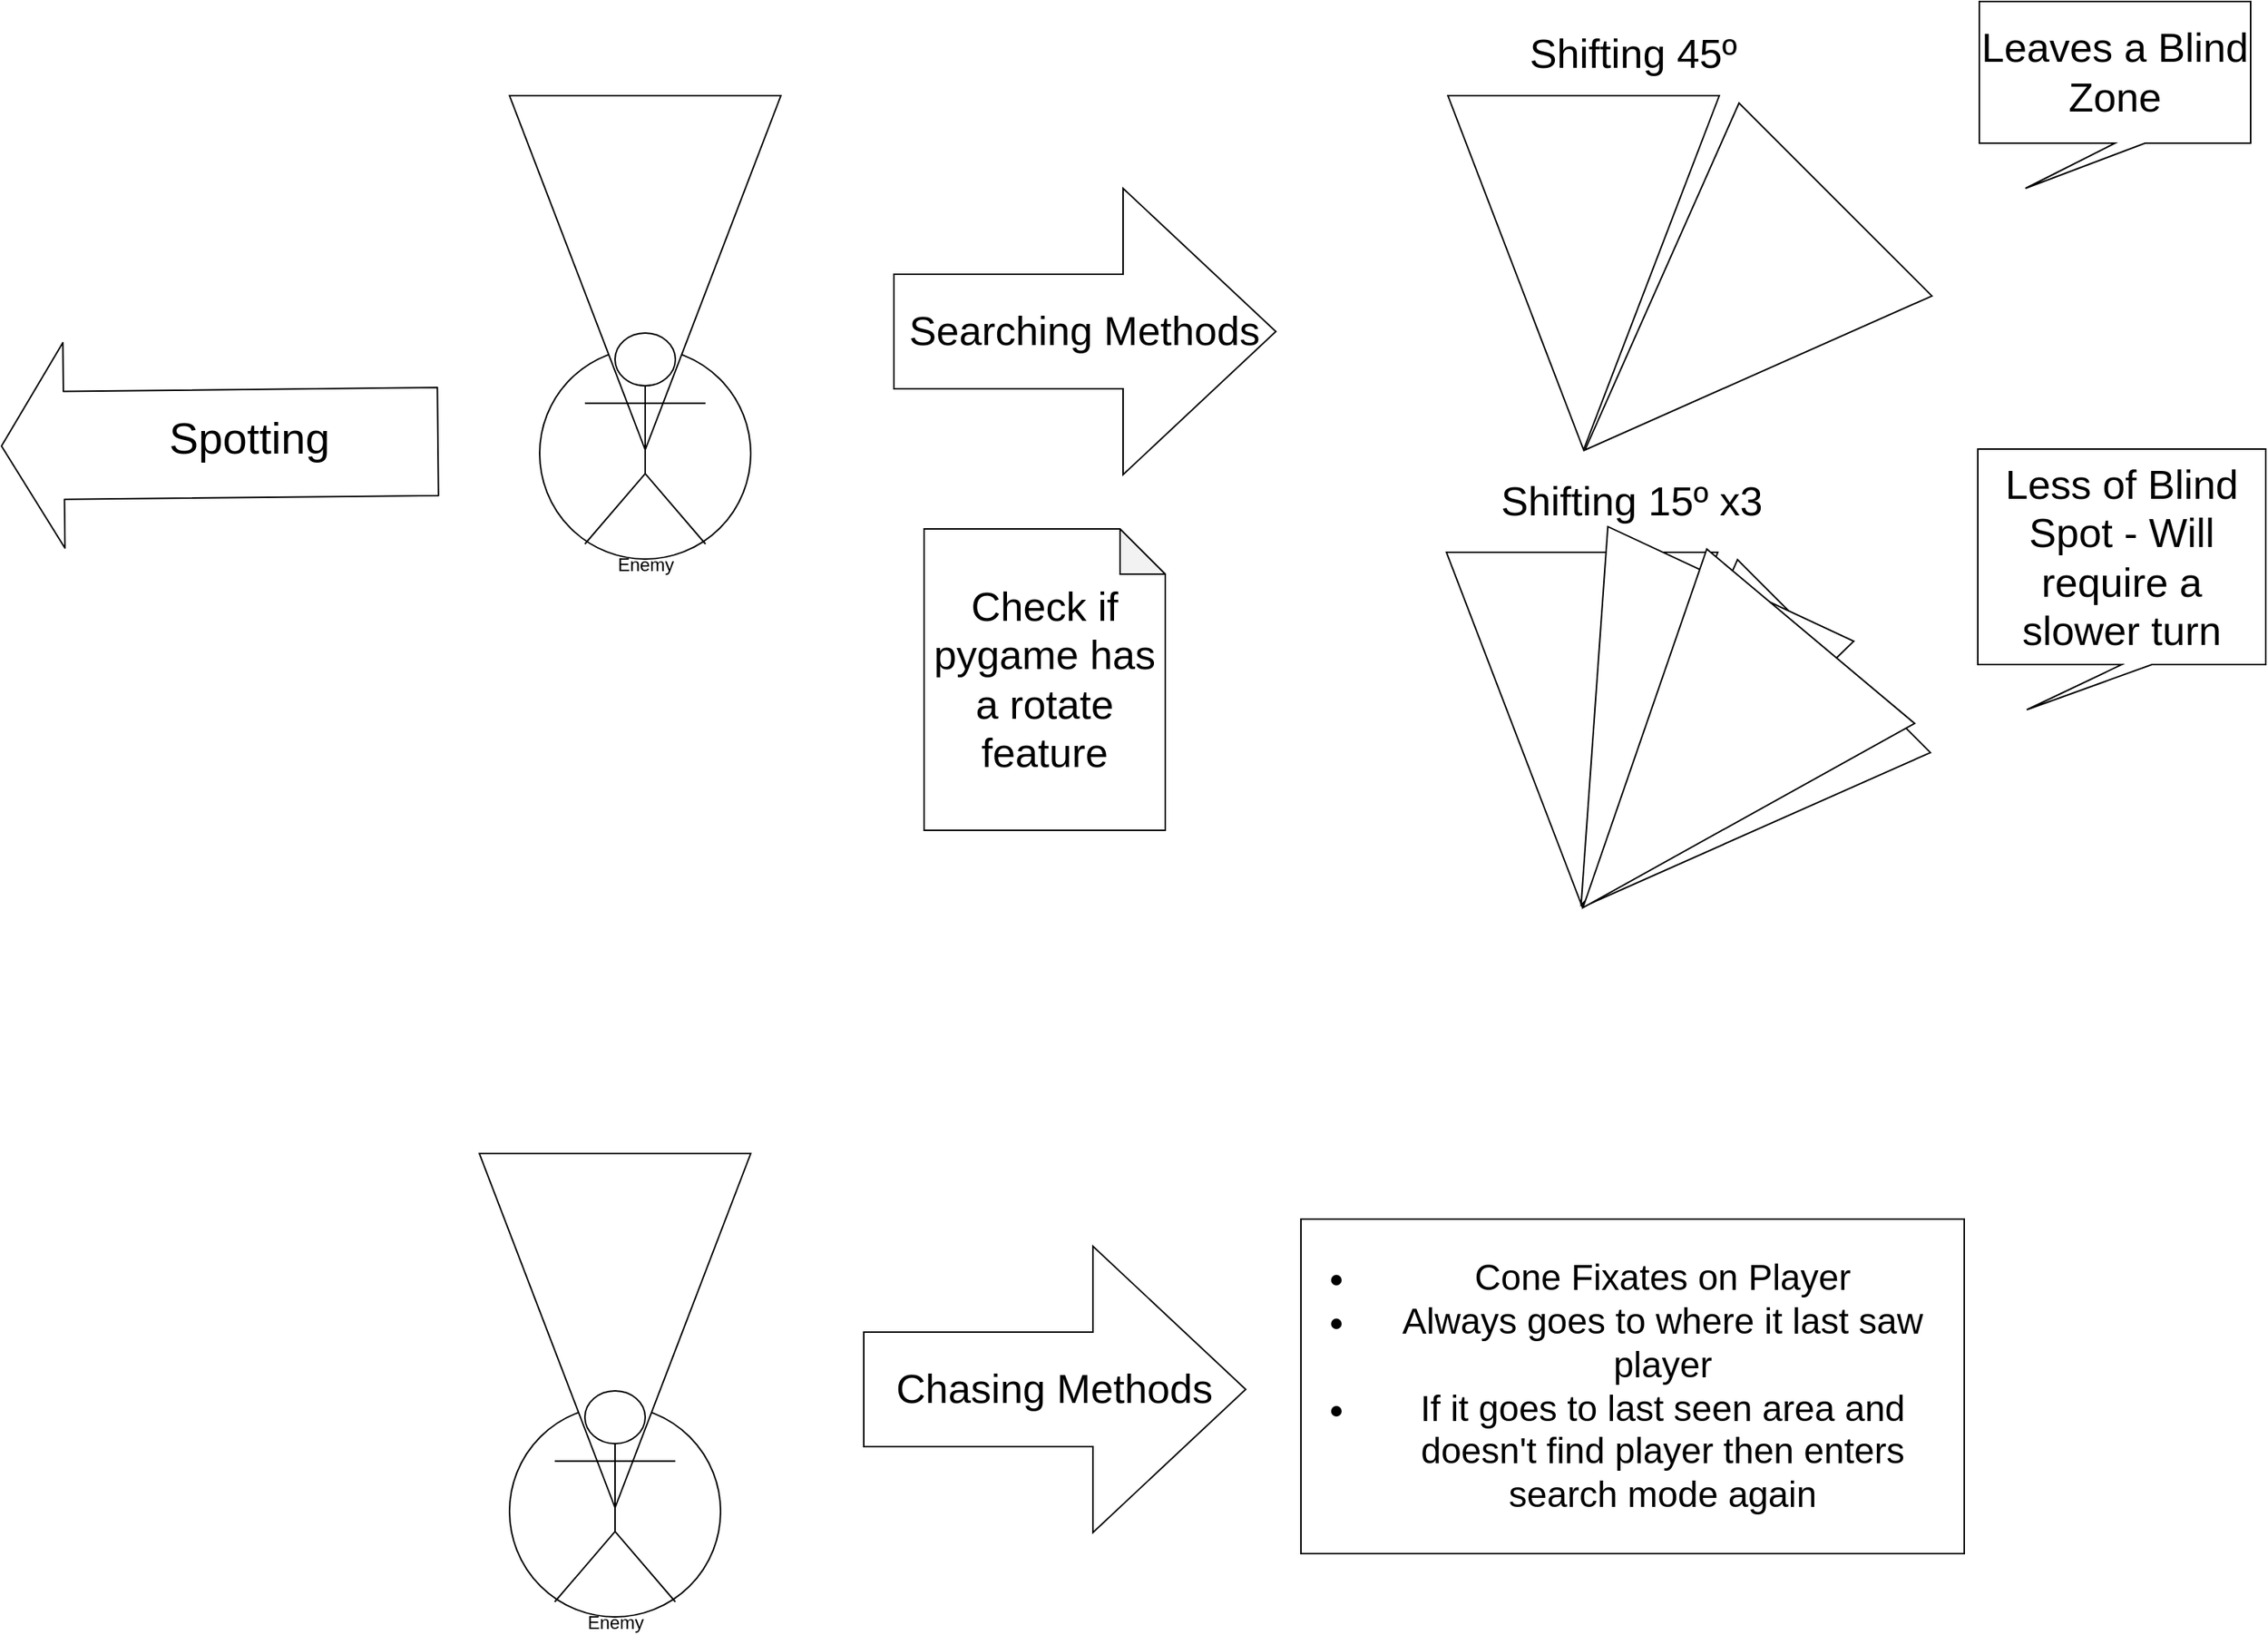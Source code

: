 <mxfile>
    <diagram id="H9FApONxnOYapnm5ptal" name="Enemy">
        <mxGraphModel dx="1458" dy="726" grid="1" gridSize="10" guides="1" tooltips="1" connect="1" arrows="1" fold="1" page="0" pageScale="1" pageWidth="850" pageHeight="1100" math="0" shadow="0">
            <root>
                <mxCell id="0"/>
                <mxCell id="1" parent="0"/>
                <mxCell id="8" value="" style="ellipse;whiteSpace=wrap;html=1;aspect=fixed;" vertex="1" parent="1">
                    <mxGeometry x="315" y="260" width="140" height="140" as="geometry"/>
                </mxCell>
                <mxCell id="6" value="" style="triangle;whiteSpace=wrap;html=1;rotation=90;" vertex="1" parent="1">
                    <mxGeometry x="267.5" y="120" width="235" height="180" as="geometry"/>
                </mxCell>
                <mxCell id="3" value="Enemy&lt;br&gt;" style="shape=umlActor;verticalLabelPosition=bottom;verticalAlign=top;html=1;outlineConnect=0;" vertex="1" parent="1">
                    <mxGeometry x="345" y="250" width="80" height="140" as="geometry"/>
                </mxCell>
                <mxCell id="9" value="" style="triangle;whiteSpace=wrap;html=1;rotation=90;" vertex="1" parent="1">
                    <mxGeometry x="890" y="120" width="235" height="180" as="geometry"/>
                </mxCell>
                <mxCell id="10" value="" style="triangle;whiteSpace=wrap;html=1;rotation=135;" vertex="1" parent="1">
                    <mxGeometry x="974" y="154" width="235" height="181" as="geometry"/>
                </mxCell>
                <mxCell id="11" value="&lt;font style=&quot;font-size: 27px;&quot;&gt;Shifting 45º&lt;/font&gt;" style="text;html=1;align=center;verticalAlign=middle;resizable=0;points=[];autosize=1;strokeColor=none;fillColor=none;strokeWidth=1;" vertex="1" parent="1">
                    <mxGeometry x="960" y="40" width="160" height="50" as="geometry"/>
                </mxCell>
                <mxCell id="12" value="Searching Methods" style="shape=singleArrow;whiteSpace=wrap;html=1;arrowWidth=0.4;arrowSize=0.4;strokeWidth=1;fontSize=27;" vertex="1" parent="1">
                    <mxGeometry x="550" y="154" width="253.33" height="190" as="geometry"/>
                </mxCell>
                <mxCell id="13" value="Leaves a Blind Zone" style="shape=callout;whiteSpace=wrap;html=1;perimeter=calloutPerimeter;strokeWidth=1;fontSize=27;position2=0.17;" vertex="1" parent="1">
                    <mxGeometry x="1270" y="30" width="180" height="124" as="geometry"/>
                </mxCell>
                <mxCell id="14" value="" style="triangle;whiteSpace=wrap;html=1;rotation=90;" vertex="1" parent="1">
                    <mxGeometry x="889" y="423" width="235" height="180" as="geometry"/>
                </mxCell>
                <mxCell id="15" value="" style="triangle;whiteSpace=wrap;html=1;rotation=135;" vertex="1" parent="1">
                    <mxGeometry x="973" y="457" width="235" height="181" as="geometry"/>
                </mxCell>
                <mxCell id="16" value="&lt;font style=&quot;font-size: 27px;&quot;&gt;Shifting 15º x3&lt;/font&gt;" style="text;html=1;align=center;verticalAlign=middle;resizable=0;points=[];autosize=1;strokeColor=none;fillColor=none;strokeWidth=1;" vertex="1" parent="1">
                    <mxGeometry x="939" y="337" width="200" height="50" as="geometry"/>
                </mxCell>
                <mxCell id="17" value="Less of Blind Spot - Will require a slower turn" style="shape=callout;whiteSpace=wrap;html=1;perimeter=calloutPerimeter;strokeWidth=1;fontSize=27;position2=0.17;" vertex="1" parent="1">
                    <mxGeometry x="1269" y="327" width="191" height="173" as="geometry"/>
                </mxCell>
                <mxCell id="19" value="" style="triangle;whiteSpace=wrap;html=1;rotation=115;" vertex="1" parent="1">
                    <mxGeometry x="938" y="433" width="235" height="180" as="geometry"/>
                </mxCell>
                <mxCell id="21" value="" style="triangle;whiteSpace=wrap;html=1;rotation=130;" vertex="1" parent="1">
                    <mxGeometry x="965.123" y="451.243" width="235" height="180" as="geometry"/>
                </mxCell>
                <mxCell id="22" value="Check if pygame has a rotate feature" style="shape=note;whiteSpace=wrap;html=1;backgroundOutline=1;darkOpacity=0.05;strokeWidth=1;fontSize=27;" vertex="1" parent="1">
                    <mxGeometry x="570" y="380" width="160" height="200" as="geometry"/>
                </mxCell>
                <mxCell id="24" value="" style="ellipse;whiteSpace=wrap;html=1;aspect=fixed;" vertex="1" parent="1">
                    <mxGeometry x="295" y="962" width="140" height="140" as="geometry"/>
                </mxCell>
                <mxCell id="25" value="" style="triangle;whiteSpace=wrap;html=1;rotation=90;" vertex="1" parent="1">
                    <mxGeometry x="247.5" y="822" width="235" height="180" as="geometry"/>
                </mxCell>
                <mxCell id="26" value="Enemy&lt;br&gt;" style="shape=umlActor;verticalLabelPosition=bottom;verticalAlign=top;html=1;outlineConnect=0;" vertex="1" parent="1">
                    <mxGeometry x="325" y="952" width="80" height="140" as="geometry"/>
                </mxCell>
                <mxCell id="27" value="Chasing Methods" style="shape=singleArrow;whiteSpace=wrap;html=1;arrowWidth=0.4;arrowSize=0.4;strokeWidth=1;fontSize=27;" vertex="1" parent="1">
                    <mxGeometry x="530" y="856" width="253.33" height="190" as="geometry"/>
                </mxCell>
                <mxCell id="32" value="&lt;ul&gt;&lt;li&gt;Cone Fixates on Player&lt;/li&gt;&lt;li&gt;Always goes to where it last saw player&lt;/li&gt;&lt;li&gt;If it goes to last seen area and doesn't find player then enters search mode again&lt;/li&gt;&lt;/ul&gt;" style="shape=internalStorage;whiteSpace=wrap;html=1;backgroundOutline=1;fontSize=24;dx=0;dy=0;" vertex="1" parent="1">
                    <mxGeometry x="820" y="838" width="440" height="222" as="geometry"/>
                </mxCell>
                <mxCell id="36" value="" style="shape=flexArrow;endArrow=classic;html=1;fontSize=29;width=71.667;endSize=13.467;endWidth=63.611;" edge="1" parent="1">
                    <mxGeometry width="50" height="50" relative="1" as="geometry">
                        <mxPoint x="248" y="322" as="sourcePoint"/>
                        <mxPoint x="-42.5" y="325" as="targetPoint"/>
                        <Array as="points"/>
                    </mxGeometry>
                </mxCell>
                <mxCell id="37" value="Spotting" style="edgeLabel;html=1;align=center;verticalAlign=middle;resizable=0;points=[];fontSize=29;" vertex="1" connectable="0" parent="36">
                    <mxGeometry x="0.202" y="-7" relative="1" as="geometry">
                        <mxPoint x="48" y="3" as="offset"/>
                    </mxGeometry>
                </mxCell>
            </root>
        </mxGraphModel>
    </diagram>
</mxfile>